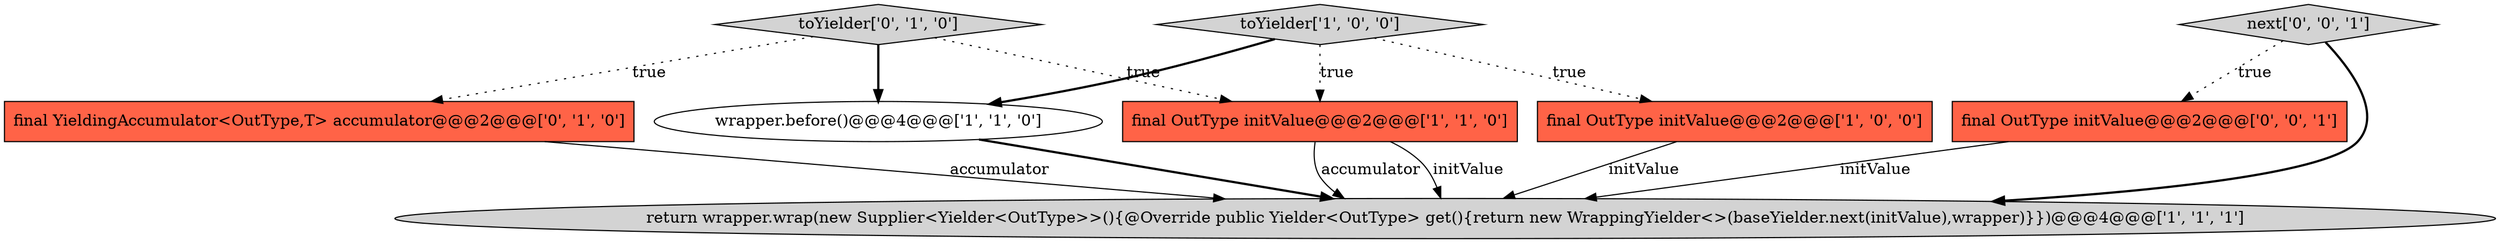 digraph {
0 [style = filled, label = "return wrapper.wrap(new Supplier<Yielder<OutType>>(){@Override public Yielder<OutType> get(){return new WrappingYielder<>(baseYielder.next(initValue),wrapper)}})@@@4@@@['1', '1', '1']", fillcolor = lightgray, shape = ellipse image = "AAA0AAABBB1BBB"];
1 [style = filled, label = "toYielder['1', '0', '0']", fillcolor = lightgray, shape = diamond image = "AAA0AAABBB1BBB"];
5 [style = filled, label = "toYielder['0', '1', '0']", fillcolor = lightgray, shape = diamond image = "AAA0AAABBB2BBB"];
6 [style = filled, label = "final YieldingAccumulator<OutType,T> accumulator@@@2@@@['0', '1', '0']", fillcolor = tomato, shape = box image = "AAA0AAABBB2BBB"];
3 [style = filled, label = "final OutType initValue@@@2@@@['1', '1', '0']", fillcolor = tomato, shape = box image = "AAA0AAABBB1BBB"];
7 [style = filled, label = "final OutType initValue@@@2@@@['0', '0', '1']", fillcolor = tomato, shape = box image = "AAA0AAABBB3BBB"];
4 [style = filled, label = "wrapper.before()@@@4@@@['1', '1', '0']", fillcolor = white, shape = ellipse image = "AAA0AAABBB1BBB"];
8 [style = filled, label = "next['0', '0', '1']", fillcolor = lightgray, shape = diamond image = "AAA0AAABBB3BBB"];
2 [style = filled, label = "final OutType initValue@@@2@@@['1', '0', '0']", fillcolor = tomato, shape = box image = "AAA0AAABBB1BBB"];
1->2 [style = dotted, label="true"];
5->6 [style = dotted, label="true"];
6->0 [style = solid, label="accumulator"];
5->4 [style = bold, label=""];
1->3 [style = dotted, label="true"];
8->7 [style = dotted, label="true"];
7->0 [style = solid, label="initValue"];
8->0 [style = bold, label=""];
2->0 [style = solid, label="initValue"];
4->0 [style = bold, label=""];
3->0 [style = solid, label="accumulator"];
3->0 [style = solid, label="initValue"];
1->4 [style = bold, label=""];
5->3 [style = dotted, label="true"];
}

